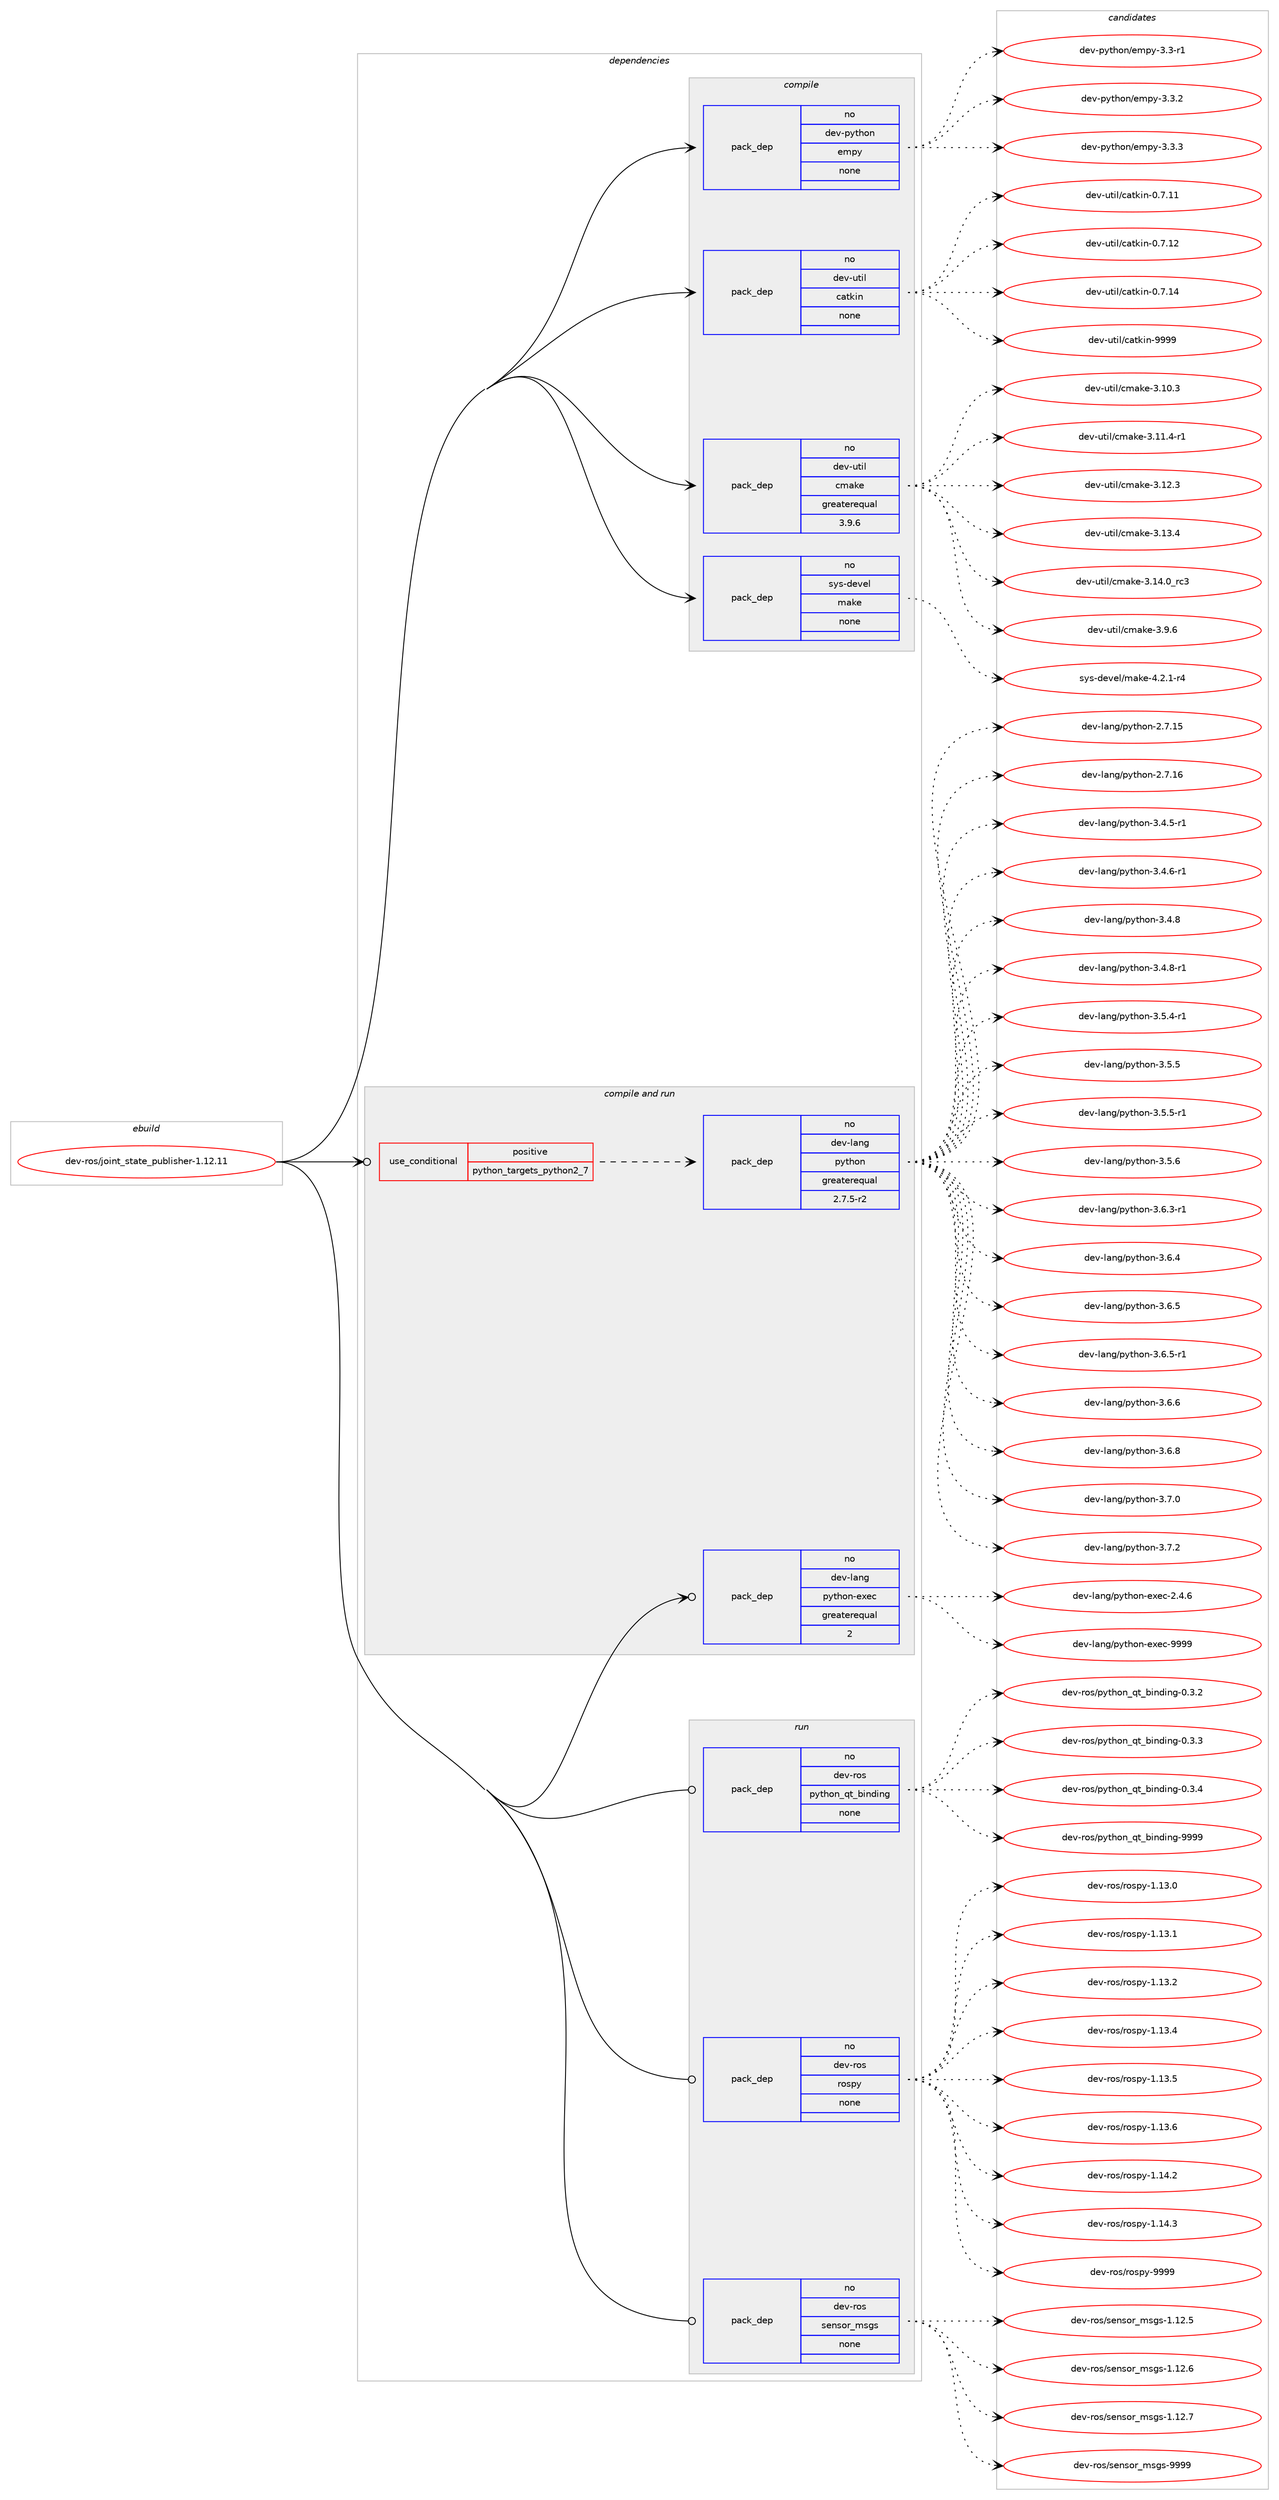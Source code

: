 digraph prolog {

# *************
# Graph options
# *************

newrank=true;
concentrate=true;
compound=true;
graph [rankdir=LR,fontname=Helvetica,fontsize=10,ranksep=1.5];#, ranksep=2.5, nodesep=0.2];
edge  [arrowhead=vee];
node  [fontname=Helvetica,fontsize=10];

# **********
# The ebuild
# **********

subgraph cluster_leftcol {
color=gray;
rank=same;
label=<<i>ebuild</i>>;
id [label="dev-ros/joint_state_publisher-1.12.11", color=red, width=4, href="../dev-ros/joint_state_publisher-1.12.11.svg"];
}

# ****************
# The dependencies
# ****************

subgraph cluster_midcol {
color=gray;
label=<<i>dependencies</i>>;
subgraph cluster_compile {
fillcolor="#eeeeee";
style=filled;
label=<<i>compile</i>>;
subgraph pack1046139 {
dependency1458318 [label=<<TABLE BORDER="0" CELLBORDER="1" CELLSPACING="0" CELLPADDING="4" WIDTH="220"><TR><TD ROWSPAN="6" CELLPADDING="30">pack_dep</TD></TR><TR><TD WIDTH="110">no</TD></TR><TR><TD>dev-python</TD></TR><TR><TD>empy</TD></TR><TR><TD>none</TD></TR><TR><TD></TD></TR></TABLE>>, shape=none, color=blue];
}
id:e -> dependency1458318:w [weight=20,style="solid",arrowhead="vee"];
subgraph pack1046140 {
dependency1458319 [label=<<TABLE BORDER="0" CELLBORDER="1" CELLSPACING="0" CELLPADDING="4" WIDTH="220"><TR><TD ROWSPAN="6" CELLPADDING="30">pack_dep</TD></TR><TR><TD WIDTH="110">no</TD></TR><TR><TD>dev-util</TD></TR><TR><TD>catkin</TD></TR><TR><TD>none</TD></TR><TR><TD></TD></TR></TABLE>>, shape=none, color=blue];
}
id:e -> dependency1458319:w [weight=20,style="solid",arrowhead="vee"];
subgraph pack1046141 {
dependency1458320 [label=<<TABLE BORDER="0" CELLBORDER="1" CELLSPACING="0" CELLPADDING="4" WIDTH="220"><TR><TD ROWSPAN="6" CELLPADDING="30">pack_dep</TD></TR><TR><TD WIDTH="110">no</TD></TR><TR><TD>dev-util</TD></TR><TR><TD>cmake</TD></TR><TR><TD>greaterequal</TD></TR><TR><TD>3.9.6</TD></TR></TABLE>>, shape=none, color=blue];
}
id:e -> dependency1458320:w [weight=20,style="solid",arrowhead="vee"];
subgraph pack1046142 {
dependency1458321 [label=<<TABLE BORDER="0" CELLBORDER="1" CELLSPACING="0" CELLPADDING="4" WIDTH="220"><TR><TD ROWSPAN="6" CELLPADDING="30">pack_dep</TD></TR><TR><TD WIDTH="110">no</TD></TR><TR><TD>sys-devel</TD></TR><TR><TD>make</TD></TR><TR><TD>none</TD></TR><TR><TD></TD></TR></TABLE>>, shape=none, color=blue];
}
id:e -> dependency1458321:w [weight=20,style="solid",arrowhead="vee"];
}
subgraph cluster_compileandrun {
fillcolor="#eeeeee";
style=filled;
label=<<i>compile and run</i>>;
subgraph cond388789 {
dependency1458322 [label=<<TABLE BORDER="0" CELLBORDER="1" CELLSPACING="0" CELLPADDING="4"><TR><TD ROWSPAN="3" CELLPADDING="10">use_conditional</TD></TR><TR><TD>positive</TD></TR><TR><TD>python_targets_python2_7</TD></TR></TABLE>>, shape=none, color=red];
subgraph pack1046143 {
dependency1458323 [label=<<TABLE BORDER="0" CELLBORDER="1" CELLSPACING="0" CELLPADDING="4" WIDTH="220"><TR><TD ROWSPAN="6" CELLPADDING="30">pack_dep</TD></TR><TR><TD WIDTH="110">no</TD></TR><TR><TD>dev-lang</TD></TR><TR><TD>python</TD></TR><TR><TD>greaterequal</TD></TR><TR><TD>2.7.5-r2</TD></TR></TABLE>>, shape=none, color=blue];
}
dependency1458322:e -> dependency1458323:w [weight=20,style="dashed",arrowhead="vee"];
}
id:e -> dependency1458322:w [weight=20,style="solid",arrowhead="odotvee"];
subgraph pack1046144 {
dependency1458324 [label=<<TABLE BORDER="0" CELLBORDER="1" CELLSPACING="0" CELLPADDING="4" WIDTH="220"><TR><TD ROWSPAN="6" CELLPADDING="30">pack_dep</TD></TR><TR><TD WIDTH="110">no</TD></TR><TR><TD>dev-lang</TD></TR><TR><TD>python-exec</TD></TR><TR><TD>greaterequal</TD></TR><TR><TD>2</TD></TR></TABLE>>, shape=none, color=blue];
}
id:e -> dependency1458324:w [weight=20,style="solid",arrowhead="odotvee"];
}
subgraph cluster_run {
fillcolor="#eeeeee";
style=filled;
label=<<i>run</i>>;
subgraph pack1046145 {
dependency1458325 [label=<<TABLE BORDER="0" CELLBORDER="1" CELLSPACING="0" CELLPADDING="4" WIDTH="220"><TR><TD ROWSPAN="6" CELLPADDING="30">pack_dep</TD></TR><TR><TD WIDTH="110">no</TD></TR><TR><TD>dev-ros</TD></TR><TR><TD>python_qt_binding</TD></TR><TR><TD>none</TD></TR><TR><TD></TD></TR></TABLE>>, shape=none, color=blue];
}
id:e -> dependency1458325:w [weight=20,style="solid",arrowhead="odot"];
subgraph pack1046146 {
dependency1458326 [label=<<TABLE BORDER="0" CELLBORDER="1" CELLSPACING="0" CELLPADDING="4" WIDTH="220"><TR><TD ROWSPAN="6" CELLPADDING="30">pack_dep</TD></TR><TR><TD WIDTH="110">no</TD></TR><TR><TD>dev-ros</TD></TR><TR><TD>rospy</TD></TR><TR><TD>none</TD></TR><TR><TD></TD></TR></TABLE>>, shape=none, color=blue];
}
id:e -> dependency1458326:w [weight=20,style="solid",arrowhead="odot"];
subgraph pack1046147 {
dependency1458327 [label=<<TABLE BORDER="0" CELLBORDER="1" CELLSPACING="0" CELLPADDING="4" WIDTH="220"><TR><TD ROWSPAN="6" CELLPADDING="30">pack_dep</TD></TR><TR><TD WIDTH="110">no</TD></TR><TR><TD>dev-ros</TD></TR><TR><TD>sensor_msgs</TD></TR><TR><TD>none</TD></TR><TR><TD></TD></TR></TABLE>>, shape=none, color=blue];
}
id:e -> dependency1458327:w [weight=20,style="solid",arrowhead="odot"];
}
}

# **************
# The candidates
# **************

subgraph cluster_choices {
rank=same;
color=gray;
label=<<i>candidates</i>>;

subgraph choice1046139 {
color=black;
nodesep=1;
choice1001011184511212111610411111047101109112121455146514511449 [label="dev-python/empy-3.3-r1", color=red, width=4,href="../dev-python/empy-3.3-r1.svg"];
choice1001011184511212111610411111047101109112121455146514650 [label="dev-python/empy-3.3.2", color=red, width=4,href="../dev-python/empy-3.3.2.svg"];
choice1001011184511212111610411111047101109112121455146514651 [label="dev-python/empy-3.3.3", color=red, width=4,href="../dev-python/empy-3.3.3.svg"];
dependency1458318:e -> choice1001011184511212111610411111047101109112121455146514511449:w [style=dotted,weight="100"];
dependency1458318:e -> choice1001011184511212111610411111047101109112121455146514650:w [style=dotted,weight="100"];
dependency1458318:e -> choice1001011184511212111610411111047101109112121455146514651:w [style=dotted,weight="100"];
}
subgraph choice1046140 {
color=black;
nodesep=1;
choice1001011184511711610510847999711610710511045484655464949 [label="dev-util/catkin-0.7.11", color=red, width=4,href="../dev-util/catkin-0.7.11.svg"];
choice1001011184511711610510847999711610710511045484655464950 [label="dev-util/catkin-0.7.12", color=red, width=4,href="../dev-util/catkin-0.7.12.svg"];
choice1001011184511711610510847999711610710511045484655464952 [label="dev-util/catkin-0.7.14", color=red, width=4,href="../dev-util/catkin-0.7.14.svg"];
choice100101118451171161051084799971161071051104557575757 [label="dev-util/catkin-9999", color=red, width=4,href="../dev-util/catkin-9999.svg"];
dependency1458319:e -> choice1001011184511711610510847999711610710511045484655464949:w [style=dotted,weight="100"];
dependency1458319:e -> choice1001011184511711610510847999711610710511045484655464950:w [style=dotted,weight="100"];
dependency1458319:e -> choice1001011184511711610510847999711610710511045484655464952:w [style=dotted,weight="100"];
dependency1458319:e -> choice100101118451171161051084799971161071051104557575757:w [style=dotted,weight="100"];
}
subgraph choice1046141 {
color=black;
nodesep=1;
choice1001011184511711610510847991099710710145514649484651 [label="dev-util/cmake-3.10.3", color=red, width=4,href="../dev-util/cmake-3.10.3.svg"];
choice10010111845117116105108479910997107101455146494946524511449 [label="dev-util/cmake-3.11.4-r1", color=red, width=4,href="../dev-util/cmake-3.11.4-r1.svg"];
choice1001011184511711610510847991099710710145514649504651 [label="dev-util/cmake-3.12.3", color=red, width=4,href="../dev-util/cmake-3.12.3.svg"];
choice1001011184511711610510847991099710710145514649514652 [label="dev-util/cmake-3.13.4", color=red, width=4,href="../dev-util/cmake-3.13.4.svg"];
choice1001011184511711610510847991099710710145514649524648951149951 [label="dev-util/cmake-3.14.0_rc3", color=red, width=4,href="../dev-util/cmake-3.14.0_rc3.svg"];
choice10010111845117116105108479910997107101455146574654 [label="dev-util/cmake-3.9.6", color=red, width=4,href="../dev-util/cmake-3.9.6.svg"];
dependency1458320:e -> choice1001011184511711610510847991099710710145514649484651:w [style=dotted,weight="100"];
dependency1458320:e -> choice10010111845117116105108479910997107101455146494946524511449:w [style=dotted,weight="100"];
dependency1458320:e -> choice1001011184511711610510847991099710710145514649504651:w [style=dotted,weight="100"];
dependency1458320:e -> choice1001011184511711610510847991099710710145514649514652:w [style=dotted,weight="100"];
dependency1458320:e -> choice1001011184511711610510847991099710710145514649524648951149951:w [style=dotted,weight="100"];
dependency1458320:e -> choice10010111845117116105108479910997107101455146574654:w [style=dotted,weight="100"];
}
subgraph choice1046142 {
color=black;
nodesep=1;
choice1151211154510010111810110847109971071014552465046494511452 [label="sys-devel/make-4.2.1-r4", color=red, width=4,href="../sys-devel/make-4.2.1-r4.svg"];
dependency1458321:e -> choice1151211154510010111810110847109971071014552465046494511452:w [style=dotted,weight="100"];
}
subgraph choice1046143 {
color=black;
nodesep=1;
choice10010111845108971101034711212111610411111045504655464953 [label="dev-lang/python-2.7.15", color=red, width=4,href="../dev-lang/python-2.7.15.svg"];
choice10010111845108971101034711212111610411111045504655464954 [label="dev-lang/python-2.7.16", color=red, width=4,href="../dev-lang/python-2.7.16.svg"];
choice1001011184510897110103471121211161041111104551465246534511449 [label="dev-lang/python-3.4.5-r1", color=red, width=4,href="../dev-lang/python-3.4.5-r1.svg"];
choice1001011184510897110103471121211161041111104551465246544511449 [label="dev-lang/python-3.4.6-r1", color=red, width=4,href="../dev-lang/python-3.4.6-r1.svg"];
choice100101118451089711010347112121116104111110455146524656 [label="dev-lang/python-3.4.8", color=red, width=4,href="../dev-lang/python-3.4.8.svg"];
choice1001011184510897110103471121211161041111104551465246564511449 [label="dev-lang/python-3.4.8-r1", color=red, width=4,href="../dev-lang/python-3.4.8-r1.svg"];
choice1001011184510897110103471121211161041111104551465346524511449 [label="dev-lang/python-3.5.4-r1", color=red, width=4,href="../dev-lang/python-3.5.4-r1.svg"];
choice100101118451089711010347112121116104111110455146534653 [label="dev-lang/python-3.5.5", color=red, width=4,href="../dev-lang/python-3.5.5.svg"];
choice1001011184510897110103471121211161041111104551465346534511449 [label="dev-lang/python-3.5.5-r1", color=red, width=4,href="../dev-lang/python-3.5.5-r1.svg"];
choice100101118451089711010347112121116104111110455146534654 [label="dev-lang/python-3.5.6", color=red, width=4,href="../dev-lang/python-3.5.6.svg"];
choice1001011184510897110103471121211161041111104551465446514511449 [label="dev-lang/python-3.6.3-r1", color=red, width=4,href="../dev-lang/python-3.6.3-r1.svg"];
choice100101118451089711010347112121116104111110455146544652 [label="dev-lang/python-3.6.4", color=red, width=4,href="../dev-lang/python-3.6.4.svg"];
choice100101118451089711010347112121116104111110455146544653 [label="dev-lang/python-3.6.5", color=red, width=4,href="../dev-lang/python-3.6.5.svg"];
choice1001011184510897110103471121211161041111104551465446534511449 [label="dev-lang/python-3.6.5-r1", color=red, width=4,href="../dev-lang/python-3.6.5-r1.svg"];
choice100101118451089711010347112121116104111110455146544654 [label="dev-lang/python-3.6.6", color=red, width=4,href="../dev-lang/python-3.6.6.svg"];
choice100101118451089711010347112121116104111110455146544656 [label="dev-lang/python-3.6.8", color=red, width=4,href="../dev-lang/python-3.6.8.svg"];
choice100101118451089711010347112121116104111110455146554648 [label="dev-lang/python-3.7.0", color=red, width=4,href="../dev-lang/python-3.7.0.svg"];
choice100101118451089711010347112121116104111110455146554650 [label="dev-lang/python-3.7.2", color=red, width=4,href="../dev-lang/python-3.7.2.svg"];
dependency1458323:e -> choice10010111845108971101034711212111610411111045504655464953:w [style=dotted,weight="100"];
dependency1458323:e -> choice10010111845108971101034711212111610411111045504655464954:w [style=dotted,weight="100"];
dependency1458323:e -> choice1001011184510897110103471121211161041111104551465246534511449:w [style=dotted,weight="100"];
dependency1458323:e -> choice1001011184510897110103471121211161041111104551465246544511449:w [style=dotted,weight="100"];
dependency1458323:e -> choice100101118451089711010347112121116104111110455146524656:w [style=dotted,weight="100"];
dependency1458323:e -> choice1001011184510897110103471121211161041111104551465246564511449:w [style=dotted,weight="100"];
dependency1458323:e -> choice1001011184510897110103471121211161041111104551465346524511449:w [style=dotted,weight="100"];
dependency1458323:e -> choice100101118451089711010347112121116104111110455146534653:w [style=dotted,weight="100"];
dependency1458323:e -> choice1001011184510897110103471121211161041111104551465346534511449:w [style=dotted,weight="100"];
dependency1458323:e -> choice100101118451089711010347112121116104111110455146534654:w [style=dotted,weight="100"];
dependency1458323:e -> choice1001011184510897110103471121211161041111104551465446514511449:w [style=dotted,weight="100"];
dependency1458323:e -> choice100101118451089711010347112121116104111110455146544652:w [style=dotted,weight="100"];
dependency1458323:e -> choice100101118451089711010347112121116104111110455146544653:w [style=dotted,weight="100"];
dependency1458323:e -> choice1001011184510897110103471121211161041111104551465446534511449:w [style=dotted,weight="100"];
dependency1458323:e -> choice100101118451089711010347112121116104111110455146544654:w [style=dotted,weight="100"];
dependency1458323:e -> choice100101118451089711010347112121116104111110455146544656:w [style=dotted,weight="100"];
dependency1458323:e -> choice100101118451089711010347112121116104111110455146554648:w [style=dotted,weight="100"];
dependency1458323:e -> choice100101118451089711010347112121116104111110455146554650:w [style=dotted,weight="100"];
}
subgraph choice1046144 {
color=black;
nodesep=1;
choice1001011184510897110103471121211161041111104510112010199455046524654 [label="dev-lang/python-exec-2.4.6", color=red, width=4,href="../dev-lang/python-exec-2.4.6.svg"];
choice10010111845108971101034711212111610411111045101120101994557575757 [label="dev-lang/python-exec-9999", color=red, width=4,href="../dev-lang/python-exec-9999.svg"];
dependency1458324:e -> choice1001011184510897110103471121211161041111104510112010199455046524654:w [style=dotted,weight="100"];
dependency1458324:e -> choice10010111845108971101034711212111610411111045101120101994557575757:w [style=dotted,weight="100"];
}
subgraph choice1046145 {
color=black;
nodesep=1;
choice1001011184511411111547112121116104111110951131169598105110100105110103454846514650 [label="dev-ros/python_qt_binding-0.3.2", color=red, width=4,href="../dev-ros/python_qt_binding-0.3.2.svg"];
choice1001011184511411111547112121116104111110951131169598105110100105110103454846514651 [label="dev-ros/python_qt_binding-0.3.3", color=red, width=4,href="../dev-ros/python_qt_binding-0.3.3.svg"];
choice1001011184511411111547112121116104111110951131169598105110100105110103454846514652 [label="dev-ros/python_qt_binding-0.3.4", color=red, width=4,href="../dev-ros/python_qt_binding-0.3.4.svg"];
choice10010111845114111115471121211161041111109511311695981051101001051101034557575757 [label="dev-ros/python_qt_binding-9999", color=red, width=4,href="../dev-ros/python_qt_binding-9999.svg"];
dependency1458325:e -> choice1001011184511411111547112121116104111110951131169598105110100105110103454846514650:w [style=dotted,weight="100"];
dependency1458325:e -> choice1001011184511411111547112121116104111110951131169598105110100105110103454846514651:w [style=dotted,weight="100"];
dependency1458325:e -> choice1001011184511411111547112121116104111110951131169598105110100105110103454846514652:w [style=dotted,weight="100"];
dependency1458325:e -> choice10010111845114111115471121211161041111109511311695981051101001051101034557575757:w [style=dotted,weight="100"];
}
subgraph choice1046146 {
color=black;
nodesep=1;
choice100101118451141111154711411111511212145494649514648 [label="dev-ros/rospy-1.13.0", color=red, width=4,href="../dev-ros/rospy-1.13.0.svg"];
choice100101118451141111154711411111511212145494649514649 [label="dev-ros/rospy-1.13.1", color=red, width=4,href="../dev-ros/rospy-1.13.1.svg"];
choice100101118451141111154711411111511212145494649514650 [label="dev-ros/rospy-1.13.2", color=red, width=4,href="../dev-ros/rospy-1.13.2.svg"];
choice100101118451141111154711411111511212145494649514652 [label="dev-ros/rospy-1.13.4", color=red, width=4,href="../dev-ros/rospy-1.13.4.svg"];
choice100101118451141111154711411111511212145494649514653 [label="dev-ros/rospy-1.13.5", color=red, width=4,href="../dev-ros/rospy-1.13.5.svg"];
choice100101118451141111154711411111511212145494649514654 [label="dev-ros/rospy-1.13.6", color=red, width=4,href="../dev-ros/rospy-1.13.6.svg"];
choice100101118451141111154711411111511212145494649524650 [label="dev-ros/rospy-1.14.2", color=red, width=4,href="../dev-ros/rospy-1.14.2.svg"];
choice100101118451141111154711411111511212145494649524651 [label="dev-ros/rospy-1.14.3", color=red, width=4,href="../dev-ros/rospy-1.14.3.svg"];
choice10010111845114111115471141111151121214557575757 [label="dev-ros/rospy-9999", color=red, width=4,href="../dev-ros/rospy-9999.svg"];
dependency1458326:e -> choice100101118451141111154711411111511212145494649514648:w [style=dotted,weight="100"];
dependency1458326:e -> choice100101118451141111154711411111511212145494649514649:w [style=dotted,weight="100"];
dependency1458326:e -> choice100101118451141111154711411111511212145494649514650:w [style=dotted,weight="100"];
dependency1458326:e -> choice100101118451141111154711411111511212145494649514652:w [style=dotted,weight="100"];
dependency1458326:e -> choice100101118451141111154711411111511212145494649514653:w [style=dotted,weight="100"];
dependency1458326:e -> choice100101118451141111154711411111511212145494649514654:w [style=dotted,weight="100"];
dependency1458326:e -> choice100101118451141111154711411111511212145494649524650:w [style=dotted,weight="100"];
dependency1458326:e -> choice100101118451141111154711411111511212145494649524651:w [style=dotted,weight="100"];
dependency1458326:e -> choice10010111845114111115471141111151121214557575757:w [style=dotted,weight="100"];
}
subgraph choice1046147 {
color=black;
nodesep=1;
choice10010111845114111115471151011101151111149510911510311545494649504653 [label="dev-ros/sensor_msgs-1.12.5", color=red, width=4,href="../dev-ros/sensor_msgs-1.12.5.svg"];
choice10010111845114111115471151011101151111149510911510311545494649504654 [label="dev-ros/sensor_msgs-1.12.6", color=red, width=4,href="../dev-ros/sensor_msgs-1.12.6.svg"];
choice10010111845114111115471151011101151111149510911510311545494649504655 [label="dev-ros/sensor_msgs-1.12.7", color=red, width=4,href="../dev-ros/sensor_msgs-1.12.7.svg"];
choice1001011184511411111547115101110115111114951091151031154557575757 [label="dev-ros/sensor_msgs-9999", color=red, width=4,href="../dev-ros/sensor_msgs-9999.svg"];
dependency1458327:e -> choice10010111845114111115471151011101151111149510911510311545494649504653:w [style=dotted,weight="100"];
dependency1458327:e -> choice10010111845114111115471151011101151111149510911510311545494649504654:w [style=dotted,weight="100"];
dependency1458327:e -> choice10010111845114111115471151011101151111149510911510311545494649504655:w [style=dotted,weight="100"];
dependency1458327:e -> choice1001011184511411111547115101110115111114951091151031154557575757:w [style=dotted,weight="100"];
}
}

}
